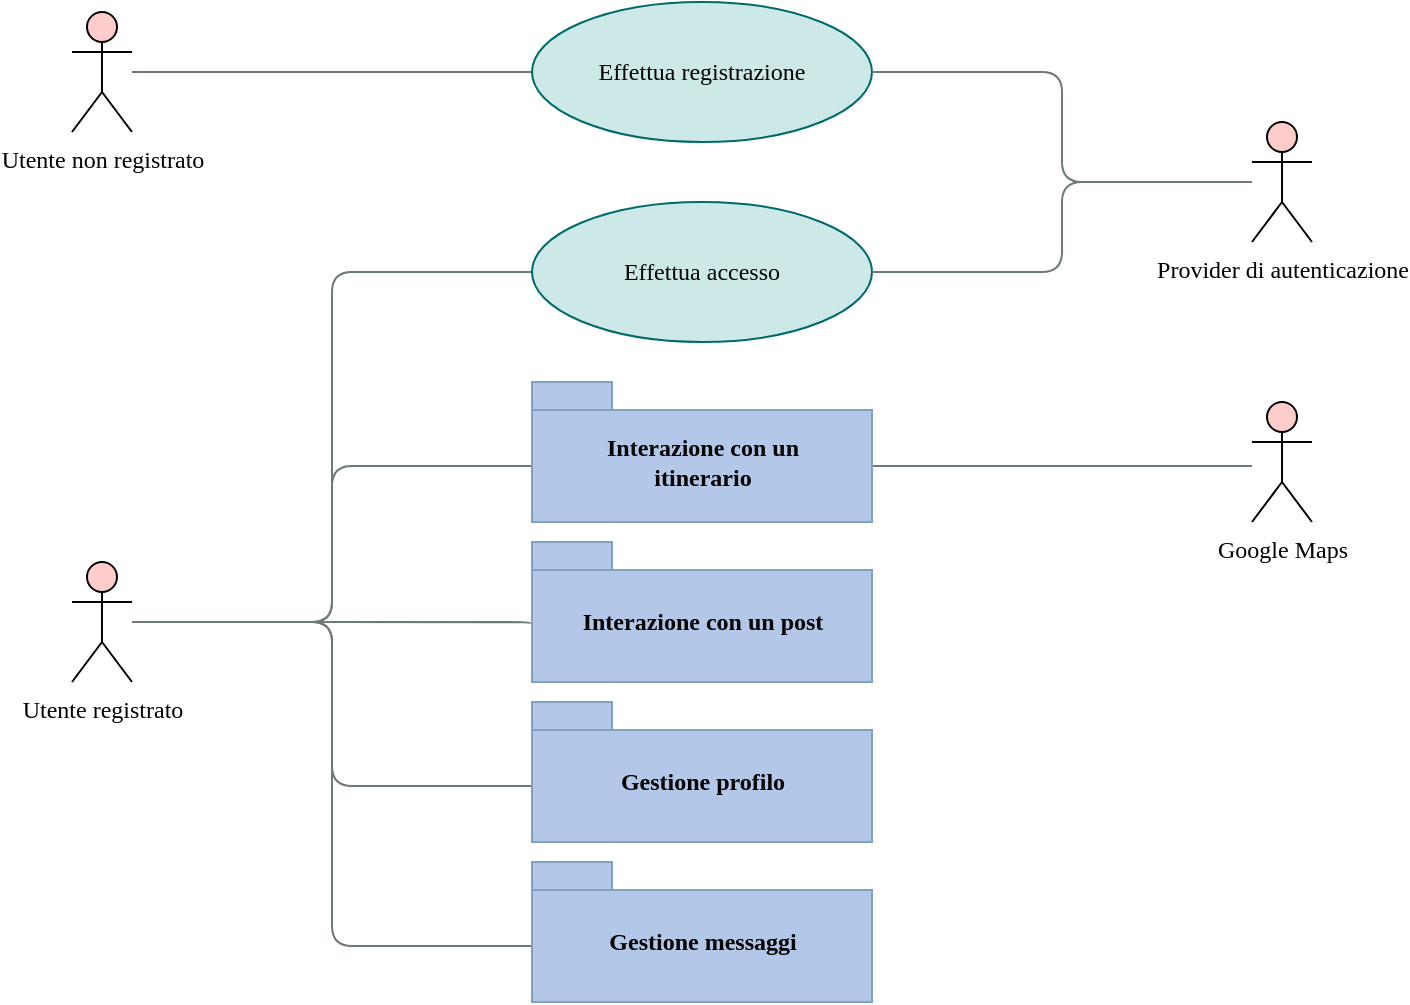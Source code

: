 <mxfile pages="5">
    <diagram id="hA16oOmxjcb0NqXpZcEl" name="UseCase">
        <mxGraphModel dx="1358" dy="655" grid="1" gridSize="10" guides="1" tooltips="1" connect="1" arrows="1" fold="1" page="1" pageScale="1" pageWidth="850" pageHeight="1100" math="0" shadow="0">
            <root>
                <mxCell id="0"/>
                <mxCell id="1" parent="0"/>
                <mxCell id="2" style="edgeStyle=none;html=1;entryX=0;entryY=0.5;entryDx=0;entryDy=0;endArrow=none;endFill=0;fontColor=#191C1C;strokeColor=#6F7978;" edge="1" parent="1" source="yfQNlfp69jvisUfv3rvj-1" target="yfQNlfp69jvisUfv3rvj-3">
                    <mxGeometry relative="1" as="geometry"/>
                </mxCell>
                <mxCell id="yfQNlfp69jvisUfv3rvj-1" value="Utente non registrato" style="shape=umlActor;verticalLabelPosition=bottom;verticalAlign=top;html=1;fillColor=#FFCCCC;fontFamily=Fira Sans;fontSource=https%3A%2F%2Ffonts.googleapis.com%2Fcss%3Ffamily%3DFira%2BSans;" parent="1" vertex="1">
                    <mxGeometry x="130" y="75" width="30" height="60" as="geometry"/>
                </mxCell>
                <mxCell id="R7bt2Uf316R3_vRWJTQQ-4" style="edgeStyle=none;html=1;entryX=0;entryY=0.5;entryDx=0;entryDy=0;fontFamily=Roboto;fontSource=https%3A%2F%2Ffonts.googleapis.com%2Fcss%3Ffamily%3DRoboto;endArrow=none;endFill=0;" edge="1" parent="1" target="yfQNlfp69jvisUfv3rvj-4">
                    <mxGeometry relative="1" as="geometry">
                        <Array as="points">
                            <mxPoint x="280" y="205"/>
                        </Array>
                    </mxGeometry>
                </mxCell>
                <mxCell id="R7bt2Uf316R3_vRWJTQQ-7" style="edgeStyle=orthogonalEdgeStyle;html=1;entryX=0;entryY=0.5;entryDx=0;entryDy=0;fontFamily=Roboto;fontSource=https%3A%2F%2Ffonts.googleapis.com%2Fcss%3Ffamily%3DRoboto;endArrow=none;endFill=0;fontColor=#191C1C;strokeColor=#6F7978;" edge="1" parent="1" source="yfQNlfp69jvisUfv3rvj-2" target="yfQNlfp69jvisUfv3rvj-4">
                    <mxGeometry relative="1" as="geometry"/>
                </mxCell>
                <mxCell id="R7bt2Uf316R3_vRWJTQQ-30" style="edgeStyle=orthogonalEdgeStyle;html=1;entryX=0;entryY=0;entryDx=0;entryDy=42;entryPerimeter=0;fontFamily=Roboto;fontSource=https%3A%2F%2Ffonts.googleapis.com%2Fcss%3Ffamily%3DRoboto;endArrow=none;endFill=0;fontColor=#191C1C;strokeColor=#6F7978;" edge="1" parent="1" source="yfQNlfp69jvisUfv3rvj-2" target="jX1HX_BmqKmZ0lMKoBQJ-6">
                    <mxGeometry relative="1" as="geometry">
                        <Array as="points">
                            <mxPoint x="260" y="380"/>
                            <mxPoint x="260" y="302"/>
                        </Array>
                    </mxGeometry>
                </mxCell>
                <mxCell id="R7bt2Uf316R3_vRWJTQQ-31" style="edgeStyle=orthogonalEdgeStyle;html=1;fontFamily=Roboto;fontSource=https%3A%2F%2Ffonts.googleapis.com%2Fcss%3Ffamily%3DRoboto;endArrow=none;endFill=0;exitX=0;exitY=0;exitDx=0;exitDy=42;exitPerimeter=0;fontColor=#191C1C;strokeColor=#6F7978;" edge="1" parent="1" source="yfQNlfp69jvisUfv3rvj-8">
                    <mxGeometry relative="1" as="geometry">
                        <Array as="points">
                            <mxPoint x="360" y="380"/>
                            <mxPoint x="240" y="380"/>
                        </Array>
                        <mxPoint x="330" y="379.92" as="sourcePoint"/>
                        <mxPoint x="350.02" y="380.09" as="targetPoint"/>
                    </mxGeometry>
                </mxCell>
                <mxCell id="R7bt2Uf316R3_vRWJTQQ-32" style="edgeStyle=orthogonalEdgeStyle;html=1;entryX=0;entryY=0;entryDx=0;entryDy=42;entryPerimeter=0;fontFamily=Roboto;fontSource=https%3A%2F%2Ffonts.googleapis.com%2Fcss%3Ffamily%3DRoboto;endArrow=none;endFill=0;fontColor=#191C1C;strokeColor=#6F7978;" edge="1" parent="1" source="yfQNlfp69jvisUfv3rvj-2" target="ggv2WuR-s7nQbWTxuWOC-1">
                    <mxGeometry relative="1" as="geometry"/>
                </mxCell>
                <mxCell id="R7bt2Uf316R3_vRWJTQQ-33" style="edgeStyle=orthogonalEdgeStyle;html=1;entryX=0;entryY=0;entryDx=0;entryDy=42;entryPerimeter=0;fontFamily=Roboto;fontSource=https%3A%2F%2Ffonts.googleapis.com%2Fcss%3Ffamily%3DRoboto;endArrow=none;endFill=0;fontColor=#191C1C;strokeColor=#6F7978;" edge="1" parent="1" source="yfQNlfp69jvisUfv3rvj-2" target="YfjQJKxad_IzTe695nNx-1">
                    <mxGeometry relative="1" as="geometry">
                        <Array as="points">
                            <mxPoint x="260" y="380"/>
                            <mxPoint x="260" y="542"/>
                        </Array>
                    </mxGeometry>
                </mxCell>
                <mxCell id="yfQNlfp69jvisUfv3rvj-2" value="Utente registrato" style="shape=umlActor;verticalLabelPosition=bottom;verticalAlign=top;html=1;fillColor=#FFCCCC;fontFamily=Fira Sans;fontSource=https%3A%2F%2Ffonts.googleapis.com%2Fcss%3Ffamily%3DFira%2BSans;" parent="1" vertex="1">
                    <mxGeometry x="130" y="350" width="30" height="60" as="geometry"/>
                </mxCell>
                <mxCell id="yfQNlfp69jvisUfv3rvj-3" value="Effettua registrazione&lt;span style=&quot;color: rgba(0, 0, 0, 0); font-size: 0px;&quot;&gt;%3CmxGraphModel%3E%3Croot%3E%3CmxCell%20id%3D%220%22%2F%3E%3CmxCell%20id%3D%221%22%20parent%3D%220%22%2F%3E%3CmxCell%20id%3D%222%22%20value%3D%22Utente%20non%20registrato%22%20style%3D%22shape%3DumlActor%3BverticalLabelPosition%3Dbottom%3BverticalAlign%3Dtop%3Bhtml%3D1%3B%22%20vertex%3D%221%22%20parent%3D%221%22%3E%3CmxGeometry%20x%3D%2260%22%20y%3D%22260%22%20width%3D%2230%22%20height%3D%2260%22%20as%3D%22geometry%22%2F%3E%3C%2FmxCell%3E%3C%2Froot%3E%3C%2FmxGraphModel%3E&lt;/span&gt;" style="ellipse;whiteSpace=wrap;html=1;strokeColor=#006A6A;fillColor=#CCE8E7;fontFamily=Fira Sans;fontSource=https%3A%2F%2Ffonts.googleapis.com%2Fcss%3Ffamily%3DFira%2BSans;" parent="1" vertex="1">
                    <mxGeometry x="360" y="70" width="170" height="70" as="geometry"/>
                </mxCell>
                <mxCell id="yfQNlfp69jvisUfv3rvj-4" value="Effettua accesso" style="ellipse;whiteSpace=wrap;html=1;fillColor=#CCE8E7;strokeColor=#006A6A;fontFamily=Fira Sans;fontSource=https%3A%2F%2Ffonts.googleapis.com%2Fcss%3Ffamily%3DFira%2BSans;" parent="1" vertex="1">
                    <mxGeometry x="360" y="170" width="170" height="70" as="geometry"/>
                </mxCell>
                <mxCell id="R7bt2Uf316R3_vRWJTQQ-14" style="edgeStyle=orthogonalEdgeStyle;html=1;entryX=1;entryY=0.5;entryDx=0;entryDy=0;fontFamily=Roboto;fontSource=https%3A%2F%2Ffonts.googleapis.com%2Fcss%3Ffamily%3DRoboto;endArrow=none;endFill=0;fontColor=#191C1C;strokeColor=#6F7978;" edge="1" parent="1" source="yfQNlfp69jvisUfv3rvj-5" target="yfQNlfp69jvisUfv3rvj-3">
                    <mxGeometry relative="1" as="geometry"/>
                </mxCell>
                <mxCell id="R7bt2Uf316R3_vRWJTQQ-15" style="edgeStyle=orthogonalEdgeStyle;html=1;entryX=1;entryY=0.5;entryDx=0;entryDy=0;fontFamily=Roboto;fontSource=https%3A%2F%2Ffonts.googleapis.com%2Fcss%3Ffamily%3DRoboto;endArrow=none;endFill=0;fontColor=#191C1C;strokeColor=#6F7978;" edge="1" parent="1" source="yfQNlfp69jvisUfv3rvj-5" target="yfQNlfp69jvisUfv3rvj-4">
                    <mxGeometry relative="1" as="geometry"/>
                </mxCell>
                <mxCell id="yfQNlfp69jvisUfv3rvj-5" value="Provider di autenticazione" style="shape=umlActor;verticalLabelPosition=bottom;verticalAlign=top;html=1;fillColor=#FFCCCC;fontFamily=Fira Sans;fontSource=https%3A%2F%2Ffonts.googleapis.com%2Fcss%3Ffamily%3DFira%2BSans;" parent="1" vertex="1">
                    <mxGeometry x="720" y="130" width="30" height="60" as="geometry"/>
                </mxCell>
                <mxCell id="R7bt2Uf316R3_vRWJTQQ-24" style="edgeStyle=orthogonalEdgeStyle;html=1;entryX=0;entryY=0;entryDx=170;entryDy=42;entryPerimeter=0;fontFamily=Roboto;fontSource=https%3A%2F%2Ffonts.googleapis.com%2Fcss%3Ffamily%3DRoboto;endArrow=none;endFill=0;fontColor=#191C1C;strokeColor=#6F7978;" edge="1" parent="1" source="yfQNlfp69jvisUfv3rvj-6" target="jX1HX_BmqKmZ0lMKoBQJ-6">
                    <mxGeometry relative="1" as="geometry">
                        <Array as="points">
                            <mxPoint x="700" y="302"/>
                            <mxPoint x="700" y="302"/>
                        </Array>
                    </mxGeometry>
                </mxCell>
                <mxCell id="yfQNlfp69jvisUfv3rvj-6" value="Google Maps" style="shape=umlActor;verticalLabelPosition=bottom;verticalAlign=top;html=1;fillColor=#FFCCCC;fontFamily=Fira Sans;fontSource=https%3A%2F%2Ffonts.googleapis.com%2Fcss%3Ffamily%3DFira%2BSans;" parent="1" vertex="1">
                    <mxGeometry x="720" y="270" width="30" height="60" as="geometry"/>
                </mxCell>
                <mxCell id="yfQNlfp69jvisUfv3rvj-8" value="Interazione con un post" style="shape=folder;fontStyle=1;spacingTop=10;tabWidth=40;tabHeight=14;tabPosition=left;html=1;fillColor=#B3C8E8;strokeColor=#81A1C1;fontFamily=Fira Sans;fontSource=https%3A%2F%2Ffonts.googleapis.com%2Fcss%3Ffamily%3DFira%2BSans;" parent="1" vertex="1">
                    <mxGeometry x="360" y="340" width="170" height="70" as="geometry"/>
                </mxCell>
                <mxCell id="YfjQJKxad_IzTe695nNx-1" value="Gestione messaggi" style="shape=folder;fontStyle=1;spacingTop=10;tabWidth=40;tabHeight=14;tabPosition=left;html=1;fillColor=#B3C8E8;strokeColor=#81A1C1;fontFamily=Fira Sans;fontSource=https%3A%2F%2Ffonts.googleapis.com%2Fcss%3Ffamily%3DFira%2BSans;" parent="1" vertex="1">
                    <mxGeometry x="360" y="500" width="170" height="70" as="geometry"/>
                </mxCell>
                <mxCell id="jX1HX_BmqKmZ0lMKoBQJ-6" value="Interazione con un&lt;br&gt;itinerario" style="shape=folder;fontStyle=1;spacingTop=10;tabWidth=40;tabHeight=14;tabPosition=left;html=1;fillColor=#B3C8E8;strokeColor=#81A1C1;fontFamily=Fira Sans;fontSource=https%3A%2F%2Ffonts.googleapis.com%2Fcss%3Ffamily%3DFira%2BSans;" parent="1" vertex="1">
                    <mxGeometry x="360" y="260" width="170" height="70" as="geometry"/>
                </mxCell>
                <mxCell id="ggv2WuR-s7nQbWTxuWOC-1" value="Gestione profilo" style="shape=folder;fontStyle=1;spacingTop=10;tabWidth=40;tabHeight=14;tabPosition=left;html=1;fillColor=#B3C8E8;strokeColor=#81A1C1;fontFamily=Fira Sans;fontSource=https%3A%2F%2Ffonts.googleapis.com%2Fcss%3Ffamily%3DFira%2BSans;" parent="1" vertex="1">
                    <mxGeometry x="360" y="420" width="170" height="70" as="geometry"/>
                </mxCell>
            </root>
        </mxGraphModel>
    </diagram>
    <diagram id="ynwV29AEDQFCAF0MuXqC" name="Gestione messaggi">
        <mxGraphModel grid="1" gridSize="10" guides="1" tooltips="1" connect="1" arrows="1" page="1" fold="1" pageScale="1" pageWidth="850" pageHeight="1100" math="0" shadow="0">
            <root>
                <mxCell id="RA_Lw5pRIug5276kbM9S-0"/>
                <mxCell id="RA_Lw5pRIug5276kbM9S-1" parent="RA_Lw5pRIug5276kbM9S-0"/>
                <mxCell id="XJwVIXTmzipemH6ciXKP-1" value="Gestione messaggi" style="shape=folder;fontStyle=1;spacingTop=-413;tabWidth=125;tabHeight=30;tabPosition=left;html=1;fillColor=#B3C8E8;strokeColor=#81A1C1;spacingRight=120;fontFamily=Fira Sans;fontSource=https%3A%2F%2Ffonts.googleapis.com%2Fcss%3Ffamily%3DFira%2BSans;" parent="RA_Lw5pRIug5276kbM9S-1" vertex="1">
                    <mxGeometry x="305" y="440" width="240" height="440" as="geometry"/>
                </mxCell>
                <mxCell id="XJwVIXTmzipemH6ciXKP-2" value="Invia messaggio privato" style="ellipse;whiteSpace=wrap;html=1;fillColor=#CCE8E7;strokeColor=#006A6A;fontFamily=Fira Sans;fontSource=https%3A%2F%2Ffonts.googleapis.com%2Fcss%3Ffamily%3DFira%2BSans;" parent="RA_Lw5pRIug5276kbM9S-1" vertex="1">
                    <mxGeometry x="340" y="480" width="170" height="70" as="geometry"/>
                </mxCell>
                <mxCell id="XJwVIXTmzipemH6ciXKP-3" value="Riceve messaggio privato" style="ellipse;whiteSpace=wrap;html=1;fillColor=#CCE8E7;strokeColor=#006A6A;fontFamily=Fira Sans;fontSource=https%3A%2F%2Ffonts.googleapis.com%2Fcss%3Ffamily%3DFira%2BSans;" parent="RA_Lw5pRIug5276kbM9S-1" vertex="1">
                    <mxGeometry x="340" y="560" width="170" height="70" as="geometry"/>
                </mxCell>
                <mxCell id="XJwVIXTmzipemH6ciXKP-4" value="Visualizza storico conversazioni" style="ellipse;whiteSpace=wrap;html=1;fillColor=#CCE8E7;strokeColor=#006A6A;fontFamily=Fira Sans;fontSource=https%3A%2F%2Ffonts.googleapis.com%2Fcss%3Ffamily%3DFira%2BSans;" parent="RA_Lw5pRIug5276kbM9S-1" vertex="1">
                    <mxGeometry x="340" y="640" width="170" height="70" as="geometry"/>
                </mxCell>
                <mxCell id="XJwVIXTmzipemH6ciXKP-5" value="Ricerca destinatario messaggio" style="ellipse;whiteSpace=wrap;html=1;fillColor=#CCE8E7;strokeColor=#006A6A;fontFamily=Fira Sans;fontSource=https%3A%2F%2Ffonts.googleapis.com%2Fcss%3Ffamily%3DFira%2BSans;" parent="RA_Lw5pRIug5276kbM9S-1" vertex="1">
                    <mxGeometry x="340" y="800" width="170" height="70" as="geometry"/>
                </mxCell>
                <mxCell id="XJwVIXTmzipemH6ciXKP-6" value="Elimina conversazione" style="ellipse;whiteSpace=wrap;html=1;fillColor=#CCE8E7;strokeColor=#006A6A;fontFamily=Fira Sans;fontSource=https%3A%2F%2Ffonts.googleapis.com%2Fcss%3Ffamily%3DFira%2BSans;" parent="RA_Lw5pRIug5276kbM9S-1" vertex="1">
                    <mxGeometry x="340" y="720" width="170" height="70" as="geometry"/>
                </mxCell>
                <mxCell id="PV0Y0JGR-1BFf_9Rntem-1" style="edgeStyle=orthogonalEdgeStyle;html=1;entryX=0;entryY=0.5;entryDx=0;entryDy=0;fontFamily=Roboto;fontSource=https%3A%2F%2Ffonts.googleapis.com%2Fcss%3Ffamily%3DRoboto;endArrow=none;endFill=0;strokeColor=#6F7978;" edge="1" parent="RA_Lw5pRIug5276kbM9S-1" source="PV0Y0JGR-1BFf_9Rntem-0" target="XJwVIXTmzipemH6ciXKP-2">
                    <mxGeometry relative="1" as="geometry"/>
                </mxCell>
                <mxCell id="PV0Y0JGR-1BFf_9Rntem-2" style="edgeStyle=orthogonalEdgeStyle;html=1;entryX=0;entryY=0.5;entryDx=0;entryDy=0;fontFamily=Roboto;fontSource=https%3A%2F%2Ffonts.googleapis.com%2Fcss%3Ffamily%3DRoboto;endArrow=none;endFill=0;strokeColor=#6F7978;" edge="1" parent="RA_Lw5pRIug5276kbM9S-1" source="PV0Y0JGR-1BFf_9Rntem-0" target="XJwVIXTmzipemH6ciXKP-3">
                    <mxGeometry relative="1" as="geometry"/>
                </mxCell>
                <mxCell id="PV0Y0JGR-1BFf_9Rntem-3" style="edgeStyle=orthogonalEdgeStyle;html=1;fontFamily=Roboto;fontSource=https%3A%2F%2Ffonts.googleapis.com%2Fcss%3Ffamily%3DRoboto;endArrow=none;endFill=0;strokeColor=#6F7978;" edge="1" parent="RA_Lw5pRIug5276kbM9S-1" source="PV0Y0JGR-1BFf_9Rntem-0" target="XJwVIXTmzipemH6ciXKP-4">
                    <mxGeometry relative="1" as="geometry"/>
                </mxCell>
                <mxCell id="PV0Y0JGR-1BFf_9Rntem-4" style="edgeStyle=orthogonalEdgeStyle;html=1;entryX=0;entryY=0.5;entryDx=0;entryDy=0;fontFamily=Roboto;fontSource=https%3A%2F%2Ffonts.googleapis.com%2Fcss%3Ffamily%3DRoboto;endArrow=none;endFill=0;strokeColor=#6F7978;" edge="1" parent="RA_Lw5pRIug5276kbM9S-1" source="PV0Y0JGR-1BFf_9Rntem-0" target="XJwVIXTmzipemH6ciXKP-6">
                    <mxGeometry relative="1" as="geometry"/>
                </mxCell>
                <mxCell id="PV0Y0JGR-1BFf_9Rntem-5" style="edgeStyle=orthogonalEdgeStyle;html=1;entryX=0;entryY=0.5;entryDx=0;entryDy=0;fontFamily=Roboto;fontSource=https%3A%2F%2Ffonts.googleapis.com%2Fcss%3Ffamily%3DRoboto;endArrow=none;endFill=0;strokeColor=#6F7978;" edge="1" parent="RA_Lw5pRIug5276kbM9S-1" source="PV0Y0JGR-1BFf_9Rntem-0" target="XJwVIXTmzipemH6ciXKP-5">
                    <mxGeometry relative="1" as="geometry"/>
                </mxCell>
                <mxCell id="PV0Y0JGR-1BFf_9Rntem-0" value="Utente registrato" style="shape=umlActor;verticalLabelPosition=bottom;verticalAlign=top;html=1;fillColor=#FFCCCC;fontFamily=Fira Sans;fontSource=https%3A%2F%2Ffonts.googleapis.com%2Fcss%3Ffamily%3DFira%2BSans;" vertex="1" parent="RA_Lw5pRIug5276kbM9S-1">
                    <mxGeometry x="130" y="645" width="30" height="60" as="geometry"/>
                </mxCell>
            </root>
        </mxGraphModel>
    </diagram>
    <diagram id="6rKbAm856umPjdzIHia5" name="Interazione con un itinerario">
        <mxGraphModel dx="1630" dy="786" grid="1" gridSize="10" guides="1" tooltips="1" connect="1" arrows="1" fold="1" page="1" pageScale="1" pageWidth="850" pageHeight="1100" math="0" shadow="0">
            <root>
                <mxCell id="C338EUASnKbBIXxnKJzZ-0"/>
                <mxCell id="C338EUASnKbBIXxnKJzZ-1" parent="C338EUASnKbBIXxnKJzZ-0"/>
                <mxCell id="_ZwYKV5uUTKIE1pvgp_H-1" value="Interazione con un itinerario" style="shape=folder;fontStyle=1;spacingTop=-812;tabWidth=175;tabHeight=25;tabPosition=left;html=1;fillColor=#B3C8E8;strokeColor=#81A1C1;fontFamily=Fira Sans;fontSource=https%3A%2F%2Ffonts.googleapis.com%2Fcss%3Ffamily%3DFira%2BSans;spacingRight=80;" parent="C338EUASnKbBIXxnKJzZ-1" vertex="1">
                    <mxGeometry x="265" y="60" width="245" height="835" as="geometry"/>
                </mxCell>
                <mxCell id="_ZwYKV5uUTKIE1pvgp_H-2" value="Valuta itinerario" style="ellipse;whiteSpace=wrap;html=1;fillColor=#CCE8E7;strokeColor=#006A6A;fontFamily=Fira Sans;fontSource=https%3A%2F%2Ffonts.googleapis.com%2Fcss%3Ffamily%3DFira%2BSans;" parent="C338EUASnKbBIXxnKJzZ-1" vertex="1">
                    <mxGeometry x="302.5" y="575" width="170" height="70" as="geometry"/>
                </mxCell>
                <mxCell id="_ZwYKV5uUTKIE1pvgp_H-3" value="Salva itinerario" style="ellipse;whiteSpace=wrap;html=1;fillColor=#CCE8E7;strokeColor=#006A6A;fontFamily=Fira Sans;fontSource=https%3A%2F%2Ffonts.googleapis.com%2Fcss%3Ffamily%3DFira%2BSans;" parent="C338EUASnKbBIXxnKJzZ-1" vertex="1">
                    <mxGeometry x="302.5" y="655" width="170" height="70" as="geometry"/>
                </mxCell>
                <mxCell id="_ZwYKV5uUTKIE1pvgp_H-4" value="Visualizza post associati" style="ellipse;whiteSpace=wrap;html=1;fillColor=#CCE8E7;strokeColor=#006A6A;fontFamily=Fira Sans;fontSource=https%3A%2F%2Ffonts.googleapis.com%2Fcss%3Ffamily%3DFira%2BSans;" parent="C338EUASnKbBIXxnKJzZ-1" vertex="1">
                    <mxGeometry x="302.5" y="495" width="170" height="70" as="geometry"/>
                </mxCell>
                <mxCell id="zOGHpzFeowUkN54CgMtl-0" value="Visualizza informazioni itinerario" style="ellipse;whiteSpace=wrap;html=1;fillColor=#CCE8E7;strokeColor=#006A6A;fontFamily=Fira Sans;fontSource=https%3A%2F%2Ffonts.googleapis.com%2Fcss%3Ffamily%3DFira%2BSans;" parent="C338EUASnKbBIXxnKJzZ-1" vertex="1">
                    <mxGeometry x="302.5" y="335" width="170" height="70" as="geometry"/>
                </mxCell>
                <mxCell id="zOGHpzFeowUkN54CgMtl-3" value="Segnala itinerario" style="ellipse;whiteSpace=wrap;html=1;fillColor=#CCE8E7;strokeColor=#006A6A;fontFamily=Fira Sans;fontSource=https%3A%2F%2Ffonts.googleapis.com%2Fcss%3Ffamily%3DFira%2BSans;" parent="C338EUASnKbBIXxnKJzZ-1" vertex="1">
                    <mxGeometry x="302.5" y="735" width="170" height="70" as="geometry"/>
                </mxCell>
                <mxCell id="zOGHpzFeowUkN54CgMtl-7" value="Visualizza itinerario su mappa" style="ellipse;whiteSpace=wrap;html=1;fillColor=#CCE8E7;strokeColor=#006A6A;fontFamily=Fira Sans;fontSource=https%3A%2F%2Ffonts.googleapis.com%2Fcss%3Ffamily%3DFira%2BSans;" parent="C338EUASnKbBIXxnKJzZ-1" vertex="1">
                    <mxGeometry x="302.5" y="415" width="170" height="70" as="geometry"/>
                </mxCell>
                <mxCell id="i6l3ypgMmZduuuR-hvQm-0" value="Elimina itinerario" style="ellipse;whiteSpace=wrap;html=1;fillColor=#CCE8E7;strokeColor=#006A6A;fontFamily=Fira Sans;fontSource=https%3A%2F%2Ffonts.googleapis.com%2Fcss%3Ffamily%3DFira%2BSans;" parent="C338EUASnKbBIXxnKJzZ-1" vertex="1">
                    <mxGeometry x="302.5" y="175" width="170" height="70" as="geometry"/>
                </mxCell>
                <mxCell id="xoWPv42Jw_Ec5Yf9Sz2_-0" value="Aggiungi itinerario" style="ellipse;whiteSpace=wrap;html=1;fillColor=#CCE8E7;strokeColor=#006A6A;fontFamily=Fira Sans;fontSource=https%3A%2F%2Ffonts.googleapis.com%2Fcss%3Ffamily%3DFira%2BSans;" vertex="1" parent="C338EUASnKbBIXxnKJzZ-1">
                    <mxGeometry x="302.5" y="95" width="170" height="70" as="geometry"/>
                </mxCell>
                <mxCell id="xoWPv42Jw_Ec5Yf9Sz2_-1" value="Ricerca itinerario" style="ellipse;whiteSpace=wrap;html=1;fillColor=#CCE8E7;fontFamily=Fira Sans;fontSource=https%3A%2F%2Ffonts.googleapis.com%2Fcss%3Ffamily%3DFira%2BSans;strokeColor=#006A6A;" vertex="1" parent="C338EUASnKbBIXxnKJzZ-1">
                    <mxGeometry x="302.5" y="255" width="170" height="70" as="geometry"/>
                </mxCell>
                <mxCell id="dY5G0MWIAElWPyhCaf7V-1" style="edgeStyle=orthogonalEdgeStyle;html=1;entryX=0;entryY=0.5;entryDx=0;entryDy=0;fontFamily=Roboto;fontSource=https%3A%2F%2Ffonts.googleapis.com%2Fcss%3Ffamily%3DRoboto;endArrow=none;endFill=0;strokeColor=#6F7978;" edge="1" parent="C338EUASnKbBIXxnKJzZ-1" source="2fnAf-8mrznU_V3PLvRW-0" target="xoWPv42Jw_Ec5Yf9Sz2_-0">
                    <mxGeometry relative="1" as="geometry"/>
                </mxCell>
                <mxCell id="dY5G0MWIAElWPyhCaf7V-2" style="edgeStyle=orthogonalEdgeStyle;html=1;entryX=0;entryY=0.5;entryDx=0;entryDy=0;fontFamily=Roboto;fontSource=https%3A%2F%2Ffonts.googleapis.com%2Fcss%3Ffamily%3DRoboto;endArrow=none;endFill=0;strokeColor=#6F7978;" edge="1" parent="C338EUASnKbBIXxnKJzZ-1" source="2fnAf-8mrznU_V3PLvRW-0" target="i6l3ypgMmZduuuR-hvQm-0">
                    <mxGeometry relative="1" as="geometry"/>
                </mxCell>
                <mxCell id="dY5G0MWIAElWPyhCaf7V-3" style="edgeStyle=orthogonalEdgeStyle;html=1;entryX=0;entryY=0.5;entryDx=0;entryDy=0;fontFamily=Roboto;fontSource=https%3A%2F%2Ffonts.googleapis.com%2Fcss%3Ffamily%3DRoboto;endArrow=none;endFill=0;strokeColor=#6F7978;" edge="1" parent="C338EUASnKbBIXxnKJzZ-1" source="2fnAf-8mrznU_V3PLvRW-0" target="xoWPv42Jw_Ec5Yf9Sz2_-1">
                    <mxGeometry relative="1" as="geometry"/>
                </mxCell>
                <mxCell id="dY5G0MWIAElWPyhCaf7V-4" style="edgeStyle=orthogonalEdgeStyle;html=1;entryX=0;entryY=0.5;entryDx=0;entryDy=0;fontFamily=Roboto;fontSource=https%3A%2F%2Ffonts.googleapis.com%2Fcss%3Ffamily%3DRoboto;endArrow=none;endFill=0;strokeColor=#6F7978;" edge="1" parent="C338EUASnKbBIXxnKJzZ-1" source="2fnAf-8mrznU_V3PLvRW-0" target="zOGHpzFeowUkN54CgMtl-0">
                    <mxGeometry relative="1" as="geometry"/>
                </mxCell>
                <mxCell id="dY5G0MWIAElWPyhCaf7V-5" style="edgeStyle=orthogonalEdgeStyle;html=1;entryX=0;entryY=0.5;entryDx=0;entryDy=0;fontFamily=Roboto;fontSource=https%3A%2F%2Ffonts.googleapis.com%2Fcss%3Ffamily%3DRoboto;endArrow=none;endFill=0;strokeColor=#6F7978;" edge="1" parent="C338EUASnKbBIXxnKJzZ-1" source="2fnAf-8mrznU_V3PLvRW-0" target="zOGHpzFeowUkN54CgMtl-7">
                    <mxGeometry relative="1" as="geometry"/>
                </mxCell>
                <mxCell id="dY5G0MWIAElWPyhCaf7V-6" style="edgeStyle=orthogonalEdgeStyle;html=1;entryX=0;entryY=0.5;entryDx=0;entryDy=0;fontFamily=Roboto;fontSource=https%3A%2F%2Ffonts.googleapis.com%2Fcss%3Ffamily%3DRoboto;endArrow=none;endFill=0;strokeColor=#6F7978;" edge="1" parent="C338EUASnKbBIXxnKJzZ-1" source="2fnAf-8mrznU_V3PLvRW-0" target="_ZwYKV5uUTKIE1pvgp_H-4">
                    <mxGeometry relative="1" as="geometry"/>
                </mxCell>
                <mxCell id="dY5G0MWIAElWPyhCaf7V-7" style="edgeStyle=orthogonalEdgeStyle;html=1;entryX=0;entryY=0.5;entryDx=0;entryDy=0;fontFamily=Roboto;fontSource=https%3A%2F%2Ffonts.googleapis.com%2Fcss%3Ffamily%3DRoboto;endArrow=none;endFill=0;strokeColor=#6F7978;" edge="1" parent="C338EUASnKbBIXxnKJzZ-1" source="2fnAf-8mrznU_V3PLvRW-0" target="_ZwYKV5uUTKIE1pvgp_H-2">
                    <mxGeometry relative="1" as="geometry"/>
                </mxCell>
                <mxCell id="dY5G0MWIAElWPyhCaf7V-8" style="edgeStyle=orthogonalEdgeStyle;html=1;entryX=0;entryY=0.5;entryDx=0;entryDy=0;fontFamily=Roboto;fontSource=https%3A%2F%2Ffonts.googleapis.com%2Fcss%3Ffamily%3DRoboto;endArrow=none;endFill=0;strokeColor=#6F7978;" edge="1" parent="C338EUASnKbBIXxnKJzZ-1" source="2fnAf-8mrznU_V3PLvRW-0" target="_ZwYKV5uUTKIE1pvgp_H-3">
                    <mxGeometry relative="1" as="geometry"/>
                </mxCell>
                <mxCell id="dY5G0MWIAElWPyhCaf7V-9" style="edgeStyle=orthogonalEdgeStyle;html=1;entryX=0;entryY=0.5;entryDx=0;entryDy=0;fontFamily=Roboto;fontSource=https%3A%2F%2Ffonts.googleapis.com%2Fcss%3Ffamily%3DRoboto;endArrow=none;endFill=0;strokeColor=#6F7978;" edge="1" parent="C338EUASnKbBIXxnKJzZ-1" source="2fnAf-8mrznU_V3PLvRW-0" target="zOGHpzFeowUkN54CgMtl-3">
                    <mxGeometry relative="1" as="geometry"/>
                </mxCell>
                <mxCell id="dY5G0MWIAElWPyhCaf7V-10" style="edgeStyle=orthogonalEdgeStyle;html=1;entryX=0;entryY=0.5;entryDx=0;entryDy=0;fontFamily=Roboto;fontSource=https%3A%2F%2Ffonts.googleapis.com%2Fcss%3Ffamily%3DRoboto;endArrow=none;endFill=0;strokeColor=#6F7978;" edge="1" parent="C338EUASnKbBIXxnKJzZ-1" source="2fnAf-8mrznU_V3PLvRW-0" target="HZX-do62R3i_OTAh2DCt-0">
                    <mxGeometry relative="1" as="geometry"/>
                </mxCell>
                <mxCell id="2fnAf-8mrznU_V3PLvRW-0" value="Utente registrato" style="shape=umlActor;verticalLabelPosition=bottom;verticalAlign=top;html=1;fillColor=#FFCCCC;fontFamily=Fira Sans;fontSource=https%3A%2F%2Ffonts.googleapis.com%2Fcss%3Ffamily%3DFira%2BSans;" vertex="1" parent="C338EUASnKbBIXxnKJzZ-1">
                    <mxGeometry x="80" y="420" width="30" height="60" as="geometry"/>
                </mxCell>
                <mxCell id="dY5G0MWIAElWPyhCaf7V-11" style="edgeStyle=orthogonalEdgeStyle;html=1;entryX=1;entryY=0.5;entryDx=0;entryDy=0;fontFamily=Roboto;fontSource=https%3A%2F%2Ffonts.googleapis.com%2Fcss%3Ffamily%3DRoboto;endArrow=none;endFill=0;strokeColor=#6F7978;" edge="1" parent="C338EUASnKbBIXxnKJzZ-1" source="2fnAf-8mrznU_V3PLvRW-1" target="xoWPv42Jw_Ec5Yf9Sz2_-0">
                    <mxGeometry relative="1" as="geometry"/>
                </mxCell>
                <mxCell id="dY5G0MWIAElWPyhCaf7V-12" style="edgeStyle=orthogonalEdgeStyle;html=1;entryX=1;entryY=0.5;entryDx=0;entryDy=0;fontFamily=Roboto;fontSource=https%3A%2F%2Ffonts.googleapis.com%2Fcss%3Ffamily%3DRoboto;endArrow=none;endFill=0;strokeColor=#6F7978;" edge="1" parent="C338EUASnKbBIXxnKJzZ-1" source="2fnAf-8mrznU_V3PLvRW-1" target="xoWPv42Jw_Ec5Yf9Sz2_-1">
                    <mxGeometry relative="1" as="geometry"/>
                </mxCell>
                <mxCell id="dY5G0MWIAElWPyhCaf7V-13" style="edgeStyle=orthogonalEdgeStyle;html=1;entryX=1;entryY=0.5;entryDx=0;entryDy=0;fontFamily=Roboto;fontSource=https%3A%2F%2Ffonts.googleapis.com%2Fcss%3Ffamily%3DRoboto;endArrow=none;endFill=0;strokeColor=#6F7978;" edge="1" parent="C338EUASnKbBIXxnKJzZ-1" source="2fnAf-8mrznU_V3PLvRW-1" target="zOGHpzFeowUkN54CgMtl-7">
                    <mxGeometry relative="1" as="geometry"/>
                </mxCell>
                <mxCell id="2fnAf-8mrznU_V3PLvRW-1" value="Google Maps" style="shape=umlActor;verticalLabelPosition=bottom;verticalAlign=top;html=1;fillColor=#FFCCCC;fontFamily=Fira Sans;fontSource=https%3A%2F%2Ffonts.googleapis.com%2Fcss%3Ffamily%3DFira%2BSans;" vertex="1" parent="C338EUASnKbBIXxnKJzZ-1">
                    <mxGeometry x="620" y="420" width="30" height="60" as="geometry"/>
                </mxCell>
                <mxCell id="HZX-do62R3i_OTAh2DCt-0" value="Contatta autore itinerario" style="ellipse;whiteSpace=wrap;html=1;fillColor=#CCE8E7;strokeColor=#006A6A;fontFamily=Fira Sans;fontSource=https%3A%2F%2Ffonts.googleapis.com%2Fcss%3Ffamily%3DFira%2BSans;" vertex="1" parent="C338EUASnKbBIXxnKJzZ-1">
                    <mxGeometry x="302.5" y="815" width="170" height="70" as="geometry"/>
                </mxCell>
            </root>
        </mxGraphModel>
    </diagram>
    <diagram id="lTys9XKKZDvqeg17OrR-" name="Interazione con un post">
        <mxGraphModel dx="931" dy="449" grid="1" gridSize="10" guides="1" tooltips="1" connect="1" arrows="1" fold="1" page="1" pageScale="1" pageWidth="850" pageHeight="1100" math="0" shadow="0">
            <root>
                <mxCell id="-od6nIw5Y7ZX45nujaoe-0"/>
                <mxCell id="-od6nIw5Y7ZX45nujaoe-1" parent="-od6nIw5Y7ZX45nujaoe-0"/>
                <mxCell id="sqeVr-SyrVI41CZoPBQ_-0" value="Interazione con un post" style="shape=folder;fontStyle=1;spacingTop=-255;tabWidth=145;tabHeight=30;tabPosition=left;html=1;strokeColor=#81A1C1;fillColor=#B3C8E8;fontFamily=Fira Sans;fontSource=https%3A%2F%2Ffonts.googleapis.com%2Fcss%3Ffamily%3DFira%2BSans;spacingRight=100;" parent="-od6nIw5Y7ZX45nujaoe-1" vertex="1">
                    <mxGeometry x="265" y="220" width="240" height="280" as="geometry"/>
                </mxCell>
                <mxCell id="sqeVr-SyrVI41CZoPBQ_-1" value="Segnala post" style="ellipse;whiteSpace=wrap;html=1;fillColor=#CCE8E7;strokeColor=#006A6A;fontFamily=Fira Sans;fontSource=https%3A%2F%2Ffonts.googleapis.com%2Fcss%3Ffamily%3DFira%2BSans;" parent="-od6nIw5Y7ZX45nujaoe-1" vertex="1">
                    <mxGeometry x="300" y="340" width="170" height="70" as="geometry"/>
                </mxCell>
                <mxCell id="sqeVr-SyrVI41CZoPBQ_-3" value="Contatta autore post" style="ellipse;whiteSpace=wrap;html=1;fillColor=#CCE8E7;strokeColor=#006A6A;fontFamily=Fira Sans;fontSource=https%3A%2F%2Ffonts.googleapis.com%2Fcss%3Ffamily%3DFira%2BSans;" parent="-od6nIw5Y7ZX45nujaoe-1" vertex="1">
                    <mxGeometry x="300" y="420" width="170" height="70" as="geometry"/>
                </mxCell>
                <mxCell id="-ipw1VvJoXBgGLcdzLf8-0" value="Visualizza post" style="ellipse;whiteSpace=wrap;html=1;fillColor=#CCE8E7;strokeColor=#006A6A;fontFamily=Fira Sans;fontSource=https%3A%2F%2Ffonts.googleapis.com%2Fcss%3Ffamily%3DFira%2BSans;" parent="-od6nIw5Y7ZX45nujaoe-1" vertex="1">
                    <mxGeometry x="300" y="260" width="170" height="70" as="geometry"/>
                </mxCell>
                <mxCell id="UKqjOVKs4rOVD13P0vwv-1" style="edgeStyle=orthogonalEdgeStyle;html=1;entryX=0;entryY=0.5;entryDx=0;entryDy=0;fontFamily=Fira Sans;fontSource=https%3A%2F%2Ffonts.googleapis.com%2Fcss%3Ffamily%3DFira%2BSans;fontColor=#191C1C;endArrow=none;endFill=0;strokeColor=#6F7978;" edge="1" parent="-od6nIw5Y7ZX45nujaoe-1" source="UKqjOVKs4rOVD13P0vwv-0" target="-ipw1VvJoXBgGLcdzLf8-0">
                    <mxGeometry relative="1" as="geometry"/>
                </mxCell>
                <mxCell id="UKqjOVKs4rOVD13P0vwv-2" style="edgeStyle=orthogonalEdgeStyle;html=1;entryX=0;entryY=0.5;entryDx=0;entryDy=0;fontFamily=Fira Sans;fontSource=https%3A%2F%2Ffonts.googleapis.com%2Fcss%3Ffamily%3DFira%2BSans;fontColor=#191C1C;endArrow=none;endFill=0;strokeColor=#6F7978;" edge="1" parent="-od6nIw5Y7ZX45nujaoe-1" source="UKqjOVKs4rOVD13P0vwv-0" target="sqeVr-SyrVI41CZoPBQ_-1">
                    <mxGeometry relative="1" as="geometry"/>
                </mxCell>
                <mxCell id="UKqjOVKs4rOVD13P0vwv-3" style="edgeStyle=orthogonalEdgeStyle;html=1;entryX=0;entryY=0.5;entryDx=0;entryDy=0;fontFamily=Fira Sans;fontSource=https%3A%2F%2Ffonts.googleapis.com%2Fcss%3Ffamily%3DFira%2BSans;fontColor=#191C1C;endArrow=none;endFill=0;strokeColor=#6F7978;" edge="1" parent="-od6nIw5Y7ZX45nujaoe-1" source="UKqjOVKs4rOVD13P0vwv-0" target="sqeVr-SyrVI41CZoPBQ_-3">
                    <mxGeometry relative="1" as="geometry"/>
                </mxCell>
                <mxCell id="UKqjOVKs4rOVD13P0vwv-0" value="Utente registrato" style="shape=umlActor;verticalLabelPosition=bottom;verticalAlign=top;html=1;fillColor=#FFCCCC;fontFamily=Fira Sans;fontSource=https%3A%2F%2Ffonts.googleapis.com%2Fcss%3Ffamily%3DFira%2BSans;" vertex="1" parent="-od6nIw5Y7ZX45nujaoe-1">
                    <mxGeometry x="110" y="345" width="30" height="60" as="geometry"/>
                </mxCell>
            </root>
        </mxGraphModel>
    </diagram>
    <diagram id="ljcNCHIvoTIuV5J3r41A" name="Gestione profilo">
        <mxGraphModel dx="1358" dy="655" grid="1" gridSize="10" guides="1" tooltips="1" connect="1" arrows="1" fold="1" page="1" pageScale="1" pageWidth="850" pageHeight="1100" math="0" shadow="0">
            <root>
                <mxCell id="eGiqMJNB_t8XclPJ1ewD-0"/>
                <mxCell id="eGiqMJNB_t8XclPJ1ewD-1" parent="eGiqMJNB_t8XclPJ1ewD-0"/>
                <mxCell id="eGiqMJNB_t8XclPJ1ewD-2" value="&lt;font data-font-src=&quot;https://fonts.googleapis.com/css?family=Fira+Sans&quot; face=&quot;Fira Sans&quot;&gt;Gestione profilo&lt;/font&gt;" style="shape=folder;fontStyle=1;spacingTop=-820;tabWidth=101;tabHeight=30;tabPosition=left;html=1;direction=east;fillColor=#B3C8E8;strokeColor=#81A1C1;spacingLeft=0;spacingRight=140;" parent="eGiqMJNB_t8XclPJ1ewD-1" vertex="1">
                    <mxGeometry x="339" y="80" width="240" height="850" as="geometry"/>
                </mxCell>
                <mxCell id="eGiqMJNB_t8XclPJ1ewD-3" value="Aggiungi post" style="ellipse;whiteSpace=wrap;html=1;fillColor=#CCE8E7;strokeColor=#006A6A;fontFamily=Fira Sans;fontSource=https%3A%2F%2Ffonts.googleapis.com%2Fcss%3Ffamily%3DFira%2BSans;" parent="eGiqMJNB_t8XclPJ1ewD-1" vertex="1">
                    <mxGeometry x="374" y="290" width="170" height="70" as="geometry"/>
                </mxCell>
                <mxCell id="eGiqMJNB_t8XclPJ1ewD-4" value="Elimina post" style="ellipse;whiteSpace=wrap;html=1;fillColor=#CCE8E7;strokeColor=#006A6A;fontFamily=Fira Sans;fontSource=https%3A%2F%2Ffonts.googleapis.com%2Fcss%3Ffamily%3DFira%2BSans;" parent="eGiqMJNB_t8XclPJ1ewD-1" vertex="1">
                    <mxGeometry x="374" y="370" width="170" height="70" as="geometry"/>
                </mxCell>
                <mxCell id="eGiqMJNB_t8XclPJ1ewD-5" value="Aggiungi compilation" style="ellipse;whiteSpace=wrap;html=1;fillColor=#CCE8E7;strokeColor=#006A6A;fontFamily=Fira Sans;fontSource=https%3A%2F%2Ffonts.googleapis.com%2Fcss%3Ffamily%3DFira%2BSans;" parent="eGiqMJNB_t8XclPJ1ewD-1" vertex="1">
                    <mxGeometry x="374" y="530" width="170" height="70" as="geometry"/>
                </mxCell>
                <mxCell id="eGiqMJNB_t8XclPJ1ewD-6" value="Elimina compilation" style="ellipse;whiteSpace=wrap;html=1;fillColor=#CCE8E7;strokeColor=#006A6A;fontFamily=Fira Sans;fontSource=https%3A%2F%2Ffonts.googleapis.com%2Fcss%3Ffamily%3DFira%2BSans;" parent="eGiqMJNB_t8XclPJ1ewD-1" vertex="1">
                    <mxGeometry x="374" y="610" width="170" height="70" as="geometry"/>
                </mxCell>
                <mxCell id="eGiqMJNB_t8XclPJ1ewD-7" value="Modifica foto profilo" style="ellipse;whiteSpace=wrap;html=1;fillColor=#CCE8E7;strokeColor=#006A6A;fontFamily=Fira Sans;fontSource=https%3A%2F%2Ffonts.googleapis.com%2Fcss%3Ffamily%3DFira%2BSans;" parent="eGiqMJNB_t8XclPJ1ewD-1" vertex="1">
                    <mxGeometry x="374" y="210" width="170" height="70" as="geometry"/>
                </mxCell>
                <mxCell id="eGiqMJNB_t8XclPJ1ewD-8" value="Visualizza compilation" style="ellipse;whiteSpace=wrap;html=1;fillColor=#CCE8E7;strokeColor=#006A6A;fontFamily=Fira Sans;fontSource=https%3A%2F%2Ffonts.googleapis.com%2Fcss%3Ffamily%3DFira%2BSans;" parent="eGiqMJNB_t8XclPJ1ewD-1" vertex="1">
                    <mxGeometry x="374" y="450" width="170" height="70" as="geometry"/>
                </mxCell>
                <mxCell id="XrmHwuFWhV1IJxgCvK87-0" value="Elimina itinerario da compilation" style="ellipse;whiteSpace=wrap;html=1;fillColor=#CCE8E7;strokeColor=#006A6A;fontFamily=Fira Sans;fontSource=https%3A%2F%2Ffonts.googleapis.com%2Fcss%3Ffamily%3DFira%2BSans;" parent="eGiqMJNB_t8XclPJ1ewD-1" vertex="1">
                    <mxGeometry x="374" y="690" width="170" height="70" as="geometry"/>
                </mxCell>
                <mxCell id="18WCDsnbuguUlf2W9zgz-0" value="Visualizza profilo personale" style="ellipse;whiteSpace=wrap;html=1;fillColor=#CCE8E7;strokeColor=#006A6A;fontFamily=Fira Sans;fontSource=https%3A%2F%2Ffonts.googleapis.com%2Fcss%3Ffamily%3DFira%2BSans;" parent="eGiqMJNB_t8XclPJ1ewD-1" vertex="1">
                    <mxGeometry x="374" y="130" width="170" height="70" as="geometry"/>
                </mxCell>
                <mxCell id="CQFWI6z-2guNO9frtrrk-0" value="Visualizza itinerari inseriti" style="ellipse;whiteSpace=wrap;html=1;fillColor=#CCE8E7;strokeColor=#006A6A;fontFamily=Fira Sans;fontSource=https%3A%2F%2Ffonts.googleapis.com%2Fcss%3Ffamily%3DFira%2BSans;" parent="eGiqMJNB_t8XclPJ1ewD-1" vertex="1">
                    <mxGeometry x="374" y="770" width="170" height="70" as="geometry"/>
                </mxCell>
                <mxCell id="XIPHTUcSQlaK3CepgmlU-0" value="Elimina itinerari inseriti" style="ellipse;whiteSpace=wrap;html=1;fillColor=#CCE8E7;strokeColor=#006A6A;fontFamily=Fira Sans;fontSource=https%3A%2F%2Ffonts.googleapis.com%2Fcss%3Ffamily%3DFira%2BSans;" vertex="1" parent="eGiqMJNB_t8XclPJ1ewD-1">
                    <mxGeometry x="374" y="850" width="170" height="70" as="geometry"/>
                </mxCell>
                <mxCell id="YbLeje-0JzQswItLggrk-1" style="edgeStyle=orthogonalEdgeStyle;html=1;entryX=0;entryY=0.5;entryDx=0;entryDy=0;fontFamily=Fira Sans;fontSource=https%3A%2F%2Ffonts.googleapis.com%2Fcss%3Ffamily%3DFira%2BSans;fontColor=#191C1C;endArrow=none;endFill=0;strokeColor=#6F7978;" edge="1" parent="eGiqMJNB_t8XclPJ1ewD-1" source="YbLeje-0JzQswItLggrk-0" target="18WCDsnbuguUlf2W9zgz-0">
                    <mxGeometry relative="1" as="geometry"/>
                </mxCell>
                <mxCell id="YbLeje-0JzQswItLggrk-2" style="edgeStyle=orthogonalEdgeStyle;html=1;entryX=0;entryY=0.5;entryDx=0;entryDy=0;fontFamily=Fira Sans;fontSource=https%3A%2F%2Ffonts.googleapis.com%2Fcss%3Ffamily%3DFira%2BSans;fontColor=#191C1C;endArrow=none;endFill=0;strokeColor=#6F7978;" edge="1" parent="eGiqMJNB_t8XclPJ1ewD-1" source="YbLeje-0JzQswItLggrk-0" target="eGiqMJNB_t8XclPJ1ewD-7">
                    <mxGeometry relative="1" as="geometry"/>
                </mxCell>
                <mxCell id="YbLeje-0JzQswItLggrk-3" style="edgeStyle=orthogonalEdgeStyle;html=1;entryX=0;entryY=0.5;entryDx=0;entryDy=0;fontFamily=Fira Sans;fontSource=https%3A%2F%2Ffonts.googleapis.com%2Fcss%3Ffamily%3DFira%2BSans;fontColor=#191C1C;endArrow=none;endFill=0;strokeColor=#6F7978;" edge="1" parent="eGiqMJNB_t8XclPJ1ewD-1" source="YbLeje-0JzQswItLggrk-0" target="eGiqMJNB_t8XclPJ1ewD-3">
                    <mxGeometry relative="1" as="geometry"/>
                </mxCell>
                <mxCell id="YbLeje-0JzQswItLggrk-4" style="edgeStyle=orthogonalEdgeStyle;html=1;entryX=0;entryY=0.5;entryDx=0;entryDy=0;fontFamily=Fira Sans;fontSource=https%3A%2F%2Ffonts.googleapis.com%2Fcss%3Ffamily%3DFira%2BSans;fontColor=#191C1C;endArrow=none;endFill=0;strokeColor=#6F7978;" edge="1" parent="eGiqMJNB_t8XclPJ1ewD-1" source="YbLeje-0JzQswItLggrk-0" target="eGiqMJNB_t8XclPJ1ewD-4">
                    <mxGeometry relative="1" as="geometry"/>
                </mxCell>
                <mxCell id="YbLeje-0JzQswItLggrk-5" style="edgeStyle=orthogonalEdgeStyle;html=1;entryX=0;entryY=0.5;entryDx=0;entryDy=0;fontFamily=Fira Sans;fontSource=https%3A%2F%2Ffonts.googleapis.com%2Fcss%3Ffamily%3DFira%2BSans;fontColor=#191C1C;endArrow=none;endFill=0;strokeColor=#6F7978;" edge="1" parent="eGiqMJNB_t8XclPJ1ewD-1" source="YbLeje-0JzQswItLggrk-0" target="eGiqMJNB_t8XclPJ1ewD-8">
                    <mxGeometry relative="1" as="geometry"/>
                </mxCell>
                <mxCell id="YbLeje-0JzQswItLggrk-6" style="edgeStyle=orthogonalEdgeStyle;html=1;entryX=0;entryY=0.5;entryDx=0;entryDy=0;fontFamily=Fira Sans;fontSource=https%3A%2F%2Ffonts.googleapis.com%2Fcss%3Ffamily%3DFira%2BSans;fontColor=#191C1C;endArrow=none;endFill=0;strokeColor=#6F7978;" edge="1" parent="eGiqMJNB_t8XclPJ1ewD-1" source="YbLeje-0JzQswItLggrk-0" target="eGiqMJNB_t8XclPJ1ewD-5">
                    <mxGeometry relative="1" as="geometry"/>
                </mxCell>
                <mxCell id="YbLeje-0JzQswItLggrk-7" style="edgeStyle=orthogonalEdgeStyle;html=1;entryX=0;entryY=0.5;entryDx=0;entryDy=0;fontFamily=Fira Sans;fontSource=https%3A%2F%2Ffonts.googleapis.com%2Fcss%3Ffamily%3DFira%2BSans;fontColor=#191C1C;endArrow=none;endFill=0;strokeColor=#6F7978;" edge="1" parent="eGiqMJNB_t8XclPJ1ewD-1" source="YbLeje-0JzQswItLggrk-0" target="eGiqMJNB_t8XclPJ1ewD-6">
                    <mxGeometry relative="1" as="geometry"/>
                </mxCell>
                <mxCell id="YbLeje-0JzQswItLggrk-8" style="edgeStyle=orthogonalEdgeStyle;html=1;entryX=0;entryY=0.5;entryDx=0;entryDy=0;fontFamily=Fira Sans;fontSource=https%3A%2F%2Ffonts.googleapis.com%2Fcss%3Ffamily%3DFira%2BSans;fontColor=#191C1C;endArrow=none;endFill=0;strokeColor=#6F7978;" edge="1" parent="eGiqMJNB_t8XclPJ1ewD-1" source="YbLeje-0JzQswItLggrk-0" target="XrmHwuFWhV1IJxgCvK87-0">
                    <mxGeometry relative="1" as="geometry"/>
                </mxCell>
                <mxCell id="YbLeje-0JzQswItLggrk-9" style="edgeStyle=orthogonalEdgeStyle;html=1;entryX=0;entryY=0.5;entryDx=0;entryDy=0;fontFamily=Fira Sans;fontSource=https%3A%2F%2Ffonts.googleapis.com%2Fcss%3Ffamily%3DFira%2BSans;fontColor=#191C1C;endArrow=none;endFill=0;strokeColor=#6F7978;" edge="1" parent="eGiqMJNB_t8XclPJ1ewD-1" source="YbLeje-0JzQswItLggrk-0" target="CQFWI6z-2guNO9frtrrk-0">
                    <mxGeometry relative="1" as="geometry"/>
                </mxCell>
                <mxCell id="YbLeje-0JzQswItLggrk-10" style="edgeStyle=orthogonalEdgeStyle;html=1;entryX=0;entryY=0.5;entryDx=0;entryDy=0;fontFamily=Fira Sans;fontSource=https%3A%2F%2Ffonts.googleapis.com%2Fcss%3Ffamily%3DFira%2BSans;fontColor=#191C1C;endArrow=none;endFill=0;strokeColor=#6F7978;" edge="1" parent="eGiqMJNB_t8XclPJ1ewD-1" source="YbLeje-0JzQswItLggrk-0" target="XIPHTUcSQlaK3CepgmlU-0">
                    <mxGeometry relative="1" as="geometry"/>
                </mxCell>
                <mxCell id="YbLeje-0JzQswItLggrk-0" value="Utente registrato" style="shape=umlActor;verticalLabelPosition=bottom;verticalAlign=top;html=1;fillColor=#FFCCCC;fontFamily=Fira Sans;fontSource=https%3A%2F%2Ffonts.googleapis.com%2Fcss%3Ffamily%3DFira%2BSans;" vertex="1" parent="eGiqMJNB_t8XclPJ1ewD-1">
                    <mxGeometry x="150" y="455" width="30" height="60" as="geometry"/>
                </mxCell>
            </root>
        </mxGraphModel>
    </diagram>
</mxfile>
